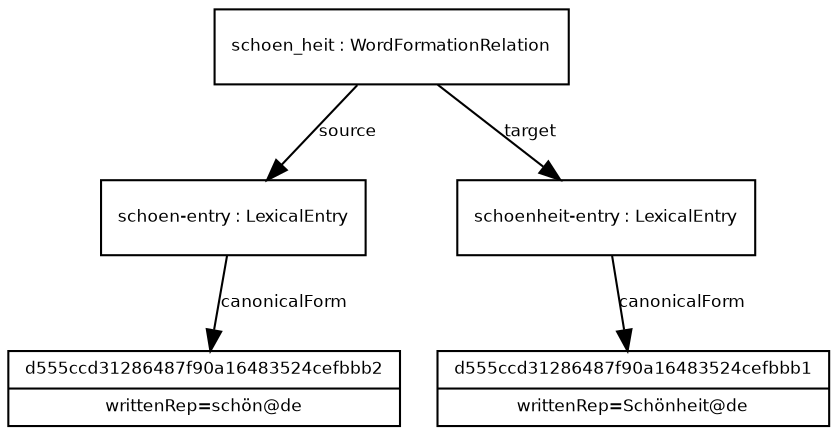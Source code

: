 digraph G {
  fontname = "Bitstream Vera Sans"
    fontsize = 8

    node [
      fontname = "Bitstream Vera Sans"
      fontsize = 8
      shape = "record"
    ]

    edge [
      fontname = "Bitstream Vera Sans"
      fontsize = 8
    ]
 
d555ccd31286487f90a16483524cefbbb2 [ label="{d555ccd31286487f90a16483524cefbbb2|writtenRep=schön@de}" ]
schoenentry -> d555ccd31286487f90a16483524cefbbb2 [ label="canonicalForm" ] 
schoenentry [ label="{schoen-entry : LexicalEntry}" ]
schoen_heit -> schoenentry [ label="source" ] 
d555ccd31286487f90a16483524cefbbb1 [ label="{d555ccd31286487f90a16483524cefbbb1|writtenRep=Schönheit@de}" ]
schoenheitentry -> d555ccd31286487f90a16483524cefbbb1 [ label="canonicalForm" ] 
schoenheitentry [ label="{schoenheit-entry : LexicalEntry}" ]
schoen_heit -> schoenheitentry [ label="target" ] 
schoen_heit [ label="{schoen_heit : WordFormationRelation}" ]
}
